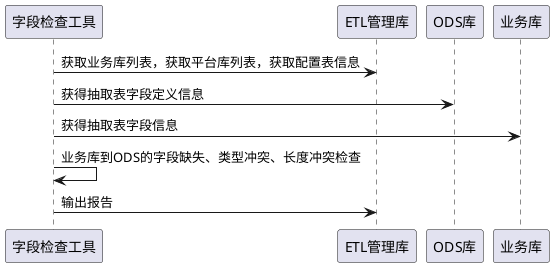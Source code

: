 @startuml
字段检查工具 -> ETL管理库: 获取业务库列表，获取平台库列表，获取配置表信息
字段检查工具 -> ODS库: 获得抽取表字段定义信息
字段检查工具 -> 业务库: 获得抽取表字段信息
字段检查工具 -> 字段检查工具: 业务库到ODS的字段缺失、类型冲突、长度冲突检查
字段检查工具 -> ETL管理库: 输出报告
@enduml